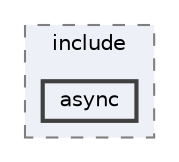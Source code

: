 digraph "async"
{
 // LATEX_PDF_SIZE
  bgcolor="transparent";
  edge [fontname=Helvetica,fontsize=10,labelfontname=Helvetica,labelfontsize=10];
  node [fontname=Helvetica,fontsize=10,shape=box,height=0.2,width=0.4];
  compound=true
  subgraph clusterdir_2ca6aeb6373a2c69ec6dc370e52a0cae {
    graph [ bgcolor="#edf0f7", pencolor="grey50", label="include", fontname=Helvetica,fontsize=10 style="filled,dashed", URL="dir_2ca6aeb6373a2c69ec6dc370e52a0cae.html",tooltip=""]
  dir_4489516515ba962c21a5d9754c52ca88 [label="async", fillcolor="#edf0f7", color="grey25", style="filled,bold", URL="dir_4489516515ba962c21a5d9754c52ca88.html",tooltip=""];
  }
}
